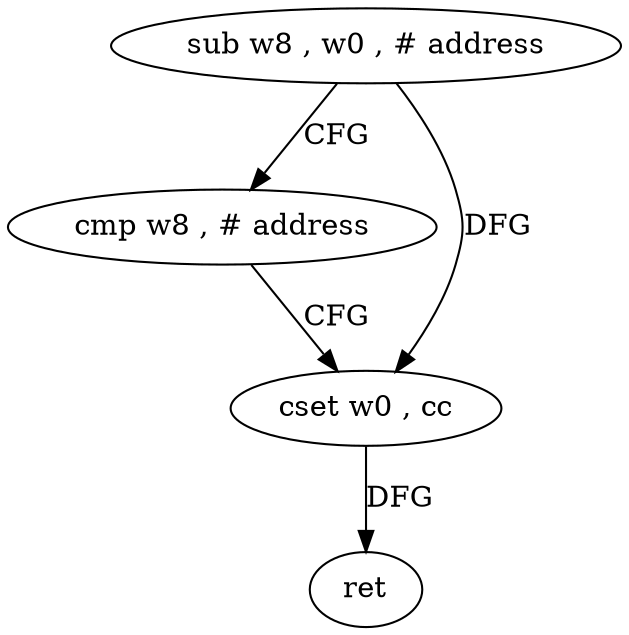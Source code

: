 digraph "func" {
"4216892" [label = "sub w8 , w0 , # address" ]
"4216896" [label = "cmp w8 , # address" ]
"4216900" [label = "cset w0 , cc" ]
"4216904" [label = "ret" ]
"4216892" -> "4216896" [ label = "CFG" ]
"4216892" -> "4216900" [ label = "DFG" ]
"4216896" -> "4216900" [ label = "CFG" ]
"4216900" -> "4216904" [ label = "DFG" ]
}
